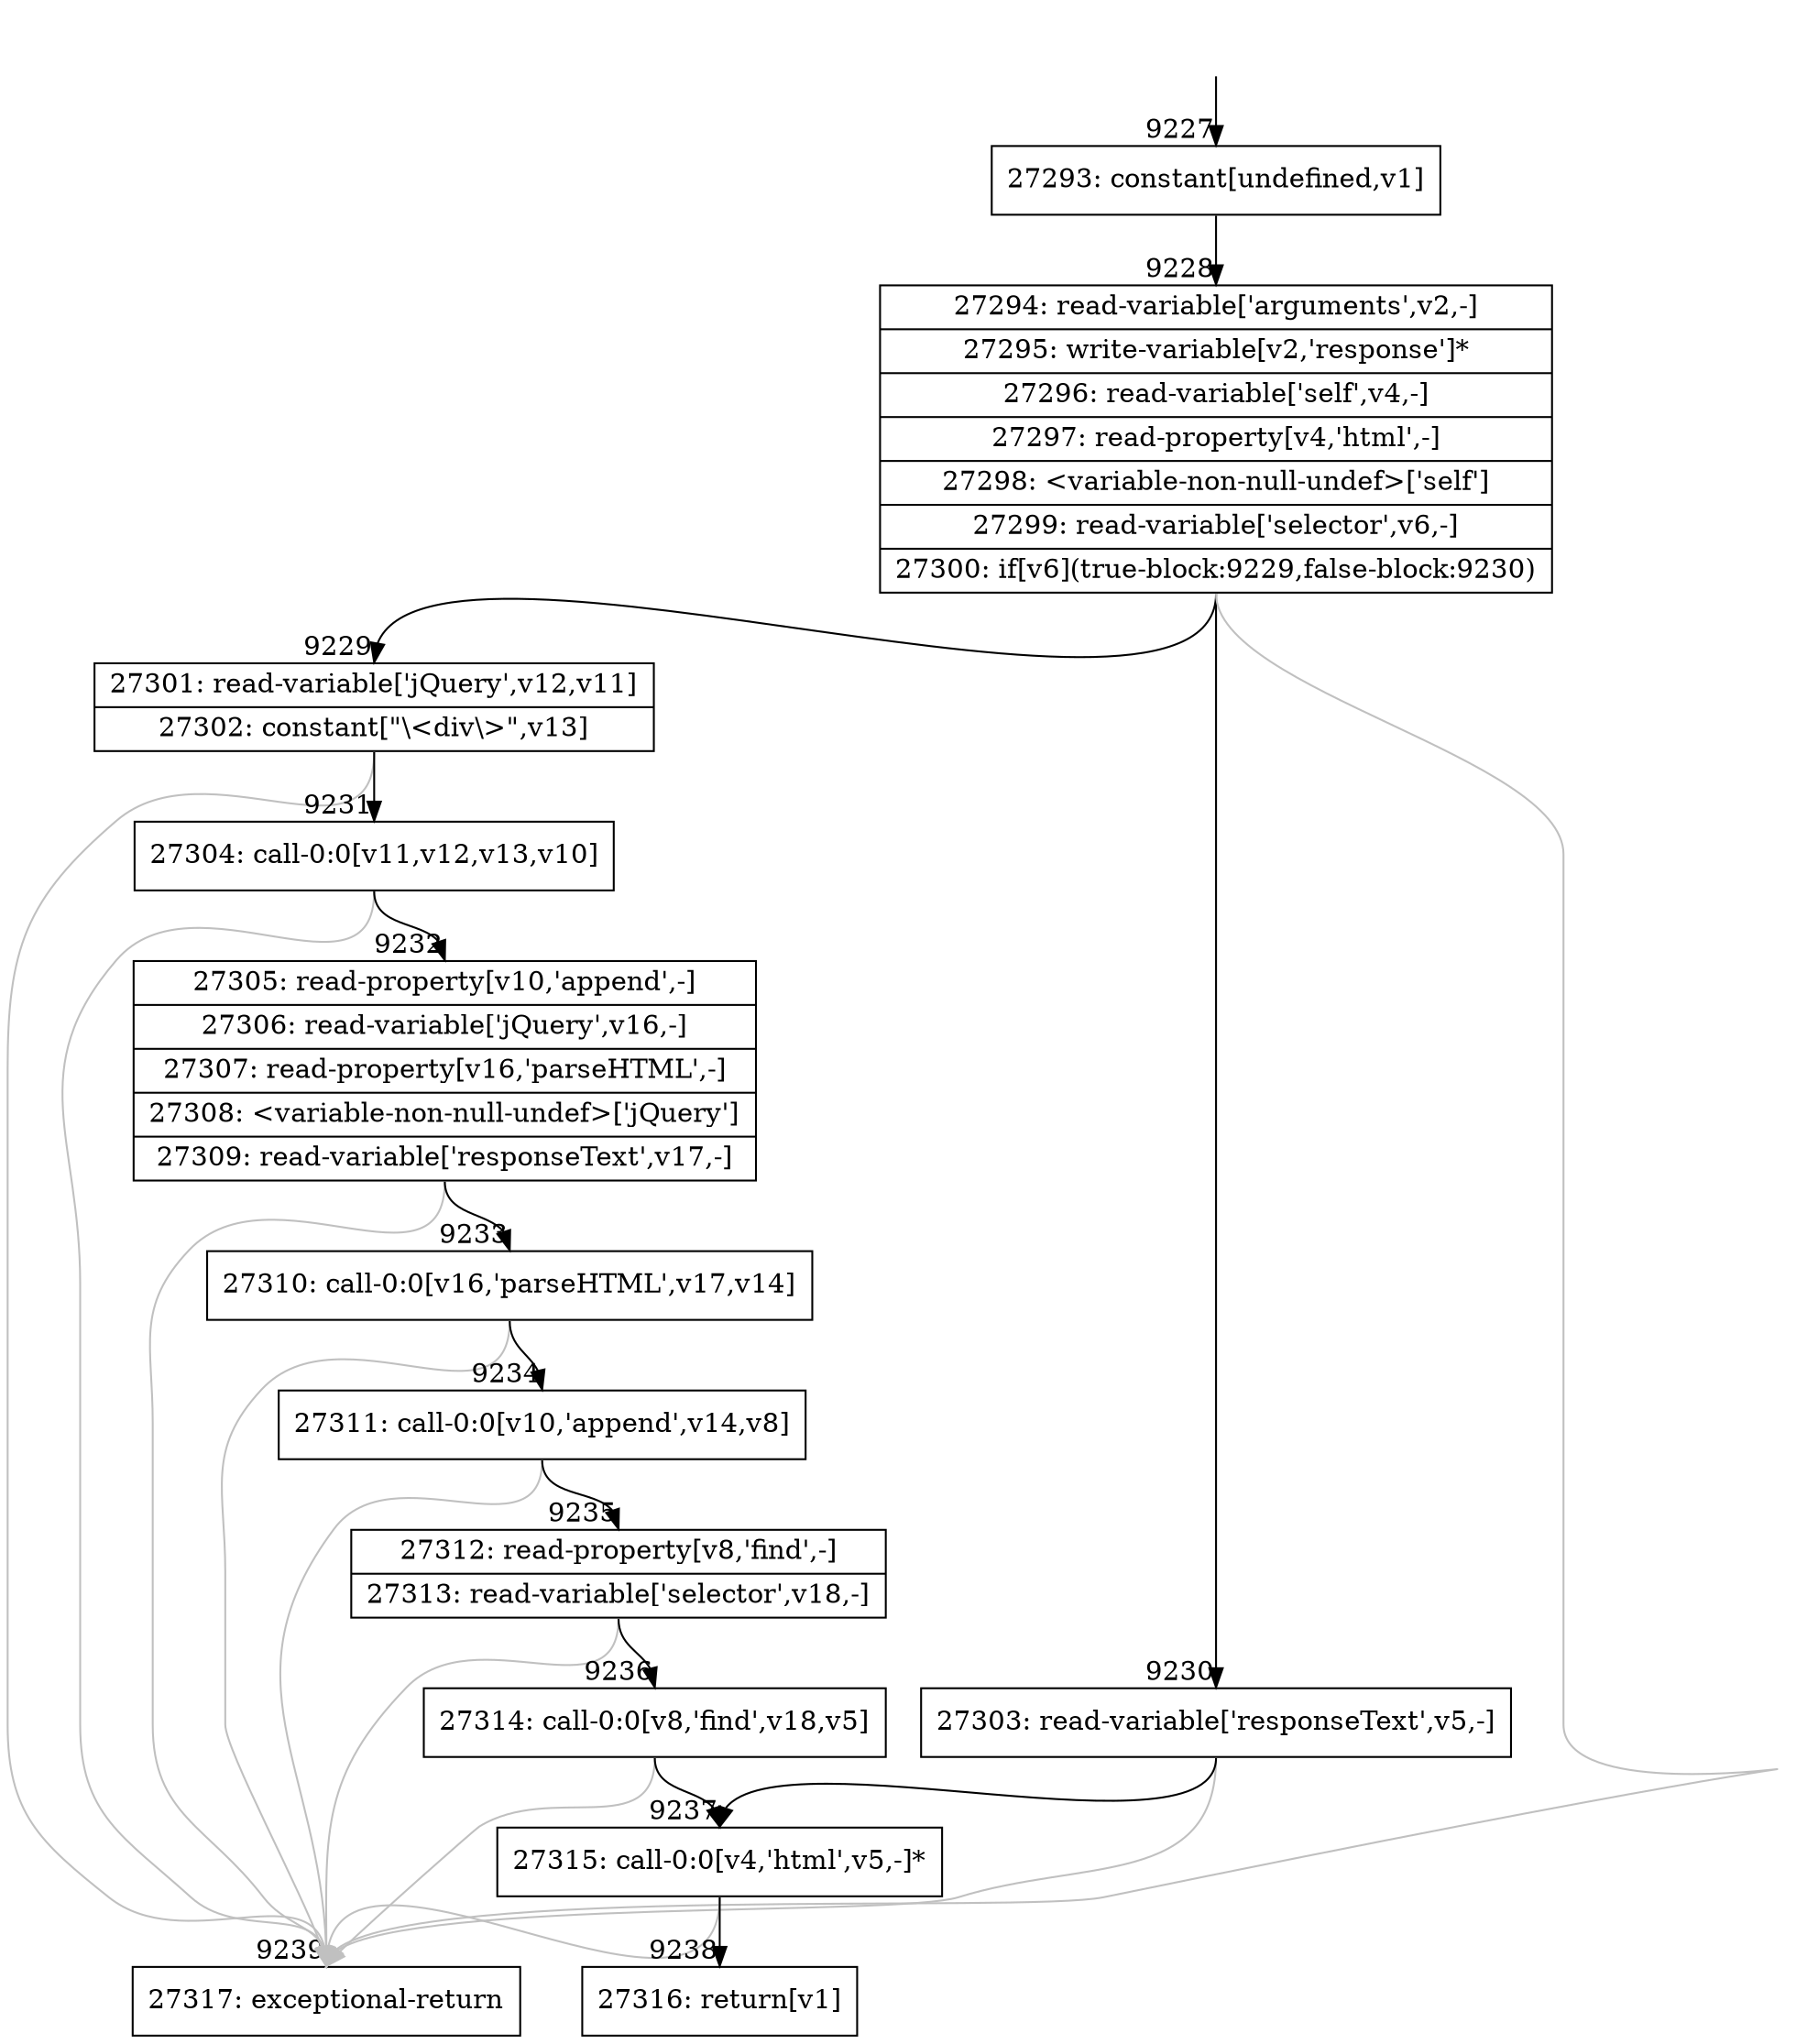 digraph {
rankdir="TD"
BB_entry572[shape=none,label=""];
BB_entry572 -> BB9227 [tailport=s, headport=n, headlabel="    9227"]
BB9227 [shape=record label="{27293: constant[undefined,v1]}" ] 
BB9227 -> BB9228 [tailport=s, headport=n, headlabel="      9228"]
BB9228 [shape=record label="{27294: read-variable['arguments',v2,-]|27295: write-variable[v2,'response']*|27296: read-variable['self',v4,-]|27297: read-property[v4,'html',-]|27298: \<variable-non-null-undef\>['self']|27299: read-variable['selector',v6,-]|27300: if[v6](true-block:9229,false-block:9230)}" ] 
BB9228 -> BB9229 [tailport=s, headport=n, headlabel="      9229"]
BB9228 -> BB9230 [tailport=s, headport=n, headlabel="      9230"]
BB9228 -> BB9239 [tailport=s, headport=n, color=gray, headlabel="      9239"]
BB9229 [shape=record label="{27301: read-variable['jQuery',v12,v11]|27302: constant[\"\\\<div\\\>\",v13]}" ] 
BB9229 -> BB9231 [tailport=s, headport=n, headlabel="      9231"]
BB9229 -> BB9239 [tailport=s, headport=n, color=gray]
BB9230 [shape=record label="{27303: read-variable['responseText',v5,-]}" ] 
BB9230 -> BB9237 [tailport=s, headport=n, headlabel="      9237"]
BB9230 -> BB9239 [tailport=s, headport=n, color=gray]
BB9231 [shape=record label="{27304: call-0:0[v11,v12,v13,v10]}" ] 
BB9231 -> BB9232 [tailport=s, headport=n, headlabel="      9232"]
BB9231 -> BB9239 [tailport=s, headport=n, color=gray]
BB9232 [shape=record label="{27305: read-property[v10,'append',-]|27306: read-variable['jQuery',v16,-]|27307: read-property[v16,'parseHTML',-]|27308: \<variable-non-null-undef\>['jQuery']|27309: read-variable['responseText',v17,-]}" ] 
BB9232 -> BB9233 [tailport=s, headport=n, headlabel="      9233"]
BB9232 -> BB9239 [tailport=s, headport=n, color=gray]
BB9233 [shape=record label="{27310: call-0:0[v16,'parseHTML',v17,v14]}" ] 
BB9233 -> BB9234 [tailport=s, headport=n, headlabel="      9234"]
BB9233 -> BB9239 [tailport=s, headport=n, color=gray]
BB9234 [shape=record label="{27311: call-0:0[v10,'append',v14,v8]}" ] 
BB9234 -> BB9235 [tailport=s, headport=n, headlabel="      9235"]
BB9234 -> BB9239 [tailport=s, headport=n, color=gray]
BB9235 [shape=record label="{27312: read-property[v8,'find',-]|27313: read-variable['selector',v18,-]}" ] 
BB9235 -> BB9236 [tailport=s, headport=n, headlabel="      9236"]
BB9235 -> BB9239 [tailport=s, headport=n, color=gray]
BB9236 [shape=record label="{27314: call-0:0[v8,'find',v18,v5]}" ] 
BB9236 -> BB9237 [tailport=s, headport=n]
BB9236 -> BB9239 [tailport=s, headport=n, color=gray]
BB9237 [shape=record label="{27315: call-0:0[v4,'html',v5,-]*}" ] 
BB9237 -> BB9238 [tailport=s, headport=n, headlabel="      9238"]
BB9237 -> BB9239 [tailport=s, headport=n, color=gray]
BB9238 [shape=record label="{27316: return[v1]}" ] 
BB9239 [shape=record label="{27317: exceptional-return}" ] 
}
